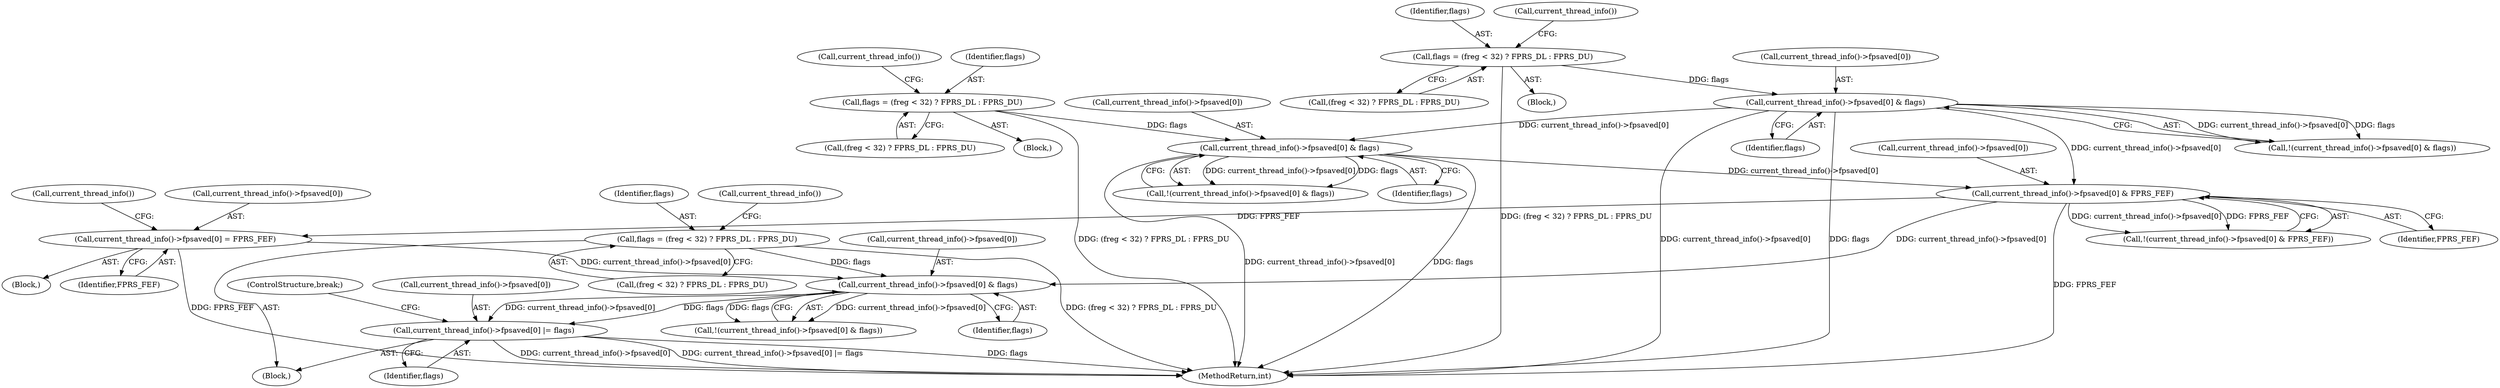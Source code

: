 digraph "0_linux_a8b0ca17b80e92faab46ee7179ba9e99ccb61233_42@API" {
"1001365" [label="(Call,current_thread_info()->fpsaved[0] |= flags)"];
"1001332" [label="(Call,current_thread_info()->fpsaved[0] & flags)"];
"1001308" [label="(Call,current_thread_info()->fpsaved[0] & FPRS_FEF)"];
"1001114" [label="(Call,current_thread_info()->fpsaved[0] & flags)"];
"1001104" [label="(Call,flags = (freg < 32) ? FPRS_DL : FPRS_DU)"];
"1001209" [label="(Call,current_thread_info()->fpsaved[0] & flags)"];
"1001199" [label="(Call,flags = (freg < 32) ? FPRS_DL : FPRS_DU)"];
"1001316" [label="(Call,current_thread_info()->fpsaved[0] = FPRS_FEF)"];
"1001298" [label="(Call,flags = (freg < 32) ? FPRS_DL : FPRS_DU)"];
"1001105" [label="(Identifier,flags)"];
"1001372" [label="(ControlStructure,break;)"];
"1001212" [label="(Call,current_thread_info())"];
"1001317" [label="(Call,current_thread_info()->fpsaved[0])"];
"1001333" [label="(Call,current_thread_info()->fpsaved[0])"];
"1001895" [label="(MethodReturn,int)"];
"1001322" [label="(Identifier,FPRS_FEF)"];
"1001258" [label="(Block,)"];
"1001215" [label="(Identifier,flags)"];
"1001064" [label="(Block,)"];
"1001332" [label="(Call,current_thread_info()->fpsaved[0] & flags)"];
"1001201" [label="(Call,(freg < 32) ? FPRS_DL : FPRS_DU)"];
"1001117" [label="(Call,current_thread_info())"];
"1001208" [label="(Call,!(current_thread_info()->fpsaved[0] & flags))"];
"1001114" [label="(Call,current_thread_info()->fpsaved[0] & flags)"];
"1001106" [label="(Call,(freg < 32) ? FPRS_DL : FPRS_DU)"];
"1001326" [label="(Call,current_thread_info())"];
"1001338" [label="(Identifier,flags)"];
"1001199" [label="(Call,flags = (freg < 32) ? FPRS_DL : FPRS_DU)"];
"1001209" [label="(Call,current_thread_info()->fpsaved[0] & flags)"];
"1001307" [label="(Call,!(current_thread_info()->fpsaved[0] & FPRS_FEF))"];
"1001311" [label="(Call,current_thread_info())"];
"1001200" [label="(Identifier,flags)"];
"1001104" [label="(Call,flags = (freg < 32) ? FPRS_DL : FPRS_DU)"];
"1001366" [label="(Call,current_thread_info()->fpsaved[0])"];
"1001365" [label="(Call,current_thread_info()->fpsaved[0] |= flags)"];
"1001159" [label="(Block,)"];
"1001113" [label="(Call,!(current_thread_info()->fpsaved[0] & flags))"];
"1001298" [label="(Call,flags = (freg < 32) ? FPRS_DL : FPRS_DU)"];
"1001316" [label="(Call,current_thread_info()->fpsaved[0] = FPRS_FEF)"];
"1001120" [label="(Identifier,flags)"];
"1001115" [label="(Call,current_thread_info()->fpsaved[0])"];
"1001371" [label="(Identifier,flags)"];
"1001308" [label="(Call,current_thread_info()->fpsaved[0] & FPRS_FEF)"];
"1001299" [label="(Identifier,flags)"];
"1001309" [label="(Call,current_thread_info()->fpsaved[0])"];
"1001314" [label="(Identifier,FPRS_FEF)"];
"1001210" [label="(Call,current_thread_info()->fpsaved[0])"];
"1001300" [label="(Call,(freg < 32) ? FPRS_DL : FPRS_DU)"];
"1001331" [label="(Call,!(current_thread_info()->fpsaved[0] & flags))"];
"1001315" [label="(Block,)"];
"1001365" -> "1001258"  [label="AST: "];
"1001365" -> "1001371"  [label="CFG: "];
"1001366" -> "1001365"  [label="AST: "];
"1001371" -> "1001365"  [label="AST: "];
"1001372" -> "1001365"  [label="CFG: "];
"1001365" -> "1001895"  [label="DDG: flags"];
"1001365" -> "1001895"  [label="DDG: current_thread_info()->fpsaved[0]"];
"1001365" -> "1001895"  [label="DDG: current_thread_info()->fpsaved[0] |= flags"];
"1001332" -> "1001365"  [label="DDG: current_thread_info()->fpsaved[0]"];
"1001332" -> "1001365"  [label="DDG: flags"];
"1001332" -> "1001331"  [label="AST: "];
"1001332" -> "1001338"  [label="CFG: "];
"1001333" -> "1001332"  [label="AST: "];
"1001338" -> "1001332"  [label="AST: "];
"1001331" -> "1001332"  [label="CFG: "];
"1001332" -> "1001331"  [label="DDG: current_thread_info()->fpsaved[0]"];
"1001332" -> "1001331"  [label="DDG: flags"];
"1001308" -> "1001332"  [label="DDG: current_thread_info()->fpsaved[0]"];
"1001316" -> "1001332"  [label="DDG: current_thread_info()->fpsaved[0]"];
"1001298" -> "1001332"  [label="DDG: flags"];
"1001308" -> "1001307"  [label="AST: "];
"1001308" -> "1001314"  [label="CFG: "];
"1001309" -> "1001308"  [label="AST: "];
"1001314" -> "1001308"  [label="AST: "];
"1001307" -> "1001308"  [label="CFG: "];
"1001308" -> "1001895"  [label="DDG: FPRS_FEF"];
"1001308" -> "1001307"  [label="DDG: current_thread_info()->fpsaved[0]"];
"1001308" -> "1001307"  [label="DDG: FPRS_FEF"];
"1001114" -> "1001308"  [label="DDG: current_thread_info()->fpsaved[0]"];
"1001209" -> "1001308"  [label="DDG: current_thread_info()->fpsaved[0]"];
"1001308" -> "1001316"  [label="DDG: FPRS_FEF"];
"1001114" -> "1001113"  [label="AST: "];
"1001114" -> "1001120"  [label="CFG: "];
"1001115" -> "1001114"  [label="AST: "];
"1001120" -> "1001114"  [label="AST: "];
"1001113" -> "1001114"  [label="CFG: "];
"1001114" -> "1001895"  [label="DDG: current_thread_info()->fpsaved[0]"];
"1001114" -> "1001895"  [label="DDG: flags"];
"1001114" -> "1001113"  [label="DDG: current_thread_info()->fpsaved[0]"];
"1001114" -> "1001113"  [label="DDG: flags"];
"1001104" -> "1001114"  [label="DDG: flags"];
"1001114" -> "1001209"  [label="DDG: current_thread_info()->fpsaved[0]"];
"1001104" -> "1001064"  [label="AST: "];
"1001104" -> "1001106"  [label="CFG: "];
"1001105" -> "1001104"  [label="AST: "];
"1001106" -> "1001104"  [label="AST: "];
"1001117" -> "1001104"  [label="CFG: "];
"1001104" -> "1001895"  [label="DDG: (freg < 32) ? FPRS_DL : FPRS_DU"];
"1001209" -> "1001208"  [label="AST: "];
"1001209" -> "1001215"  [label="CFG: "];
"1001210" -> "1001209"  [label="AST: "];
"1001215" -> "1001209"  [label="AST: "];
"1001208" -> "1001209"  [label="CFG: "];
"1001209" -> "1001895"  [label="DDG: flags"];
"1001209" -> "1001895"  [label="DDG: current_thread_info()->fpsaved[0]"];
"1001209" -> "1001208"  [label="DDG: current_thread_info()->fpsaved[0]"];
"1001209" -> "1001208"  [label="DDG: flags"];
"1001199" -> "1001209"  [label="DDG: flags"];
"1001199" -> "1001159"  [label="AST: "];
"1001199" -> "1001201"  [label="CFG: "];
"1001200" -> "1001199"  [label="AST: "];
"1001201" -> "1001199"  [label="AST: "];
"1001212" -> "1001199"  [label="CFG: "];
"1001199" -> "1001895"  [label="DDG: (freg < 32) ? FPRS_DL : FPRS_DU"];
"1001316" -> "1001315"  [label="AST: "];
"1001316" -> "1001322"  [label="CFG: "];
"1001317" -> "1001316"  [label="AST: "];
"1001322" -> "1001316"  [label="AST: "];
"1001326" -> "1001316"  [label="CFG: "];
"1001316" -> "1001895"  [label="DDG: FPRS_FEF"];
"1001298" -> "1001258"  [label="AST: "];
"1001298" -> "1001300"  [label="CFG: "];
"1001299" -> "1001298"  [label="AST: "];
"1001300" -> "1001298"  [label="AST: "];
"1001311" -> "1001298"  [label="CFG: "];
"1001298" -> "1001895"  [label="DDG: (freg < 32) ? FPRS_DL : FPRS_DU"];
}
